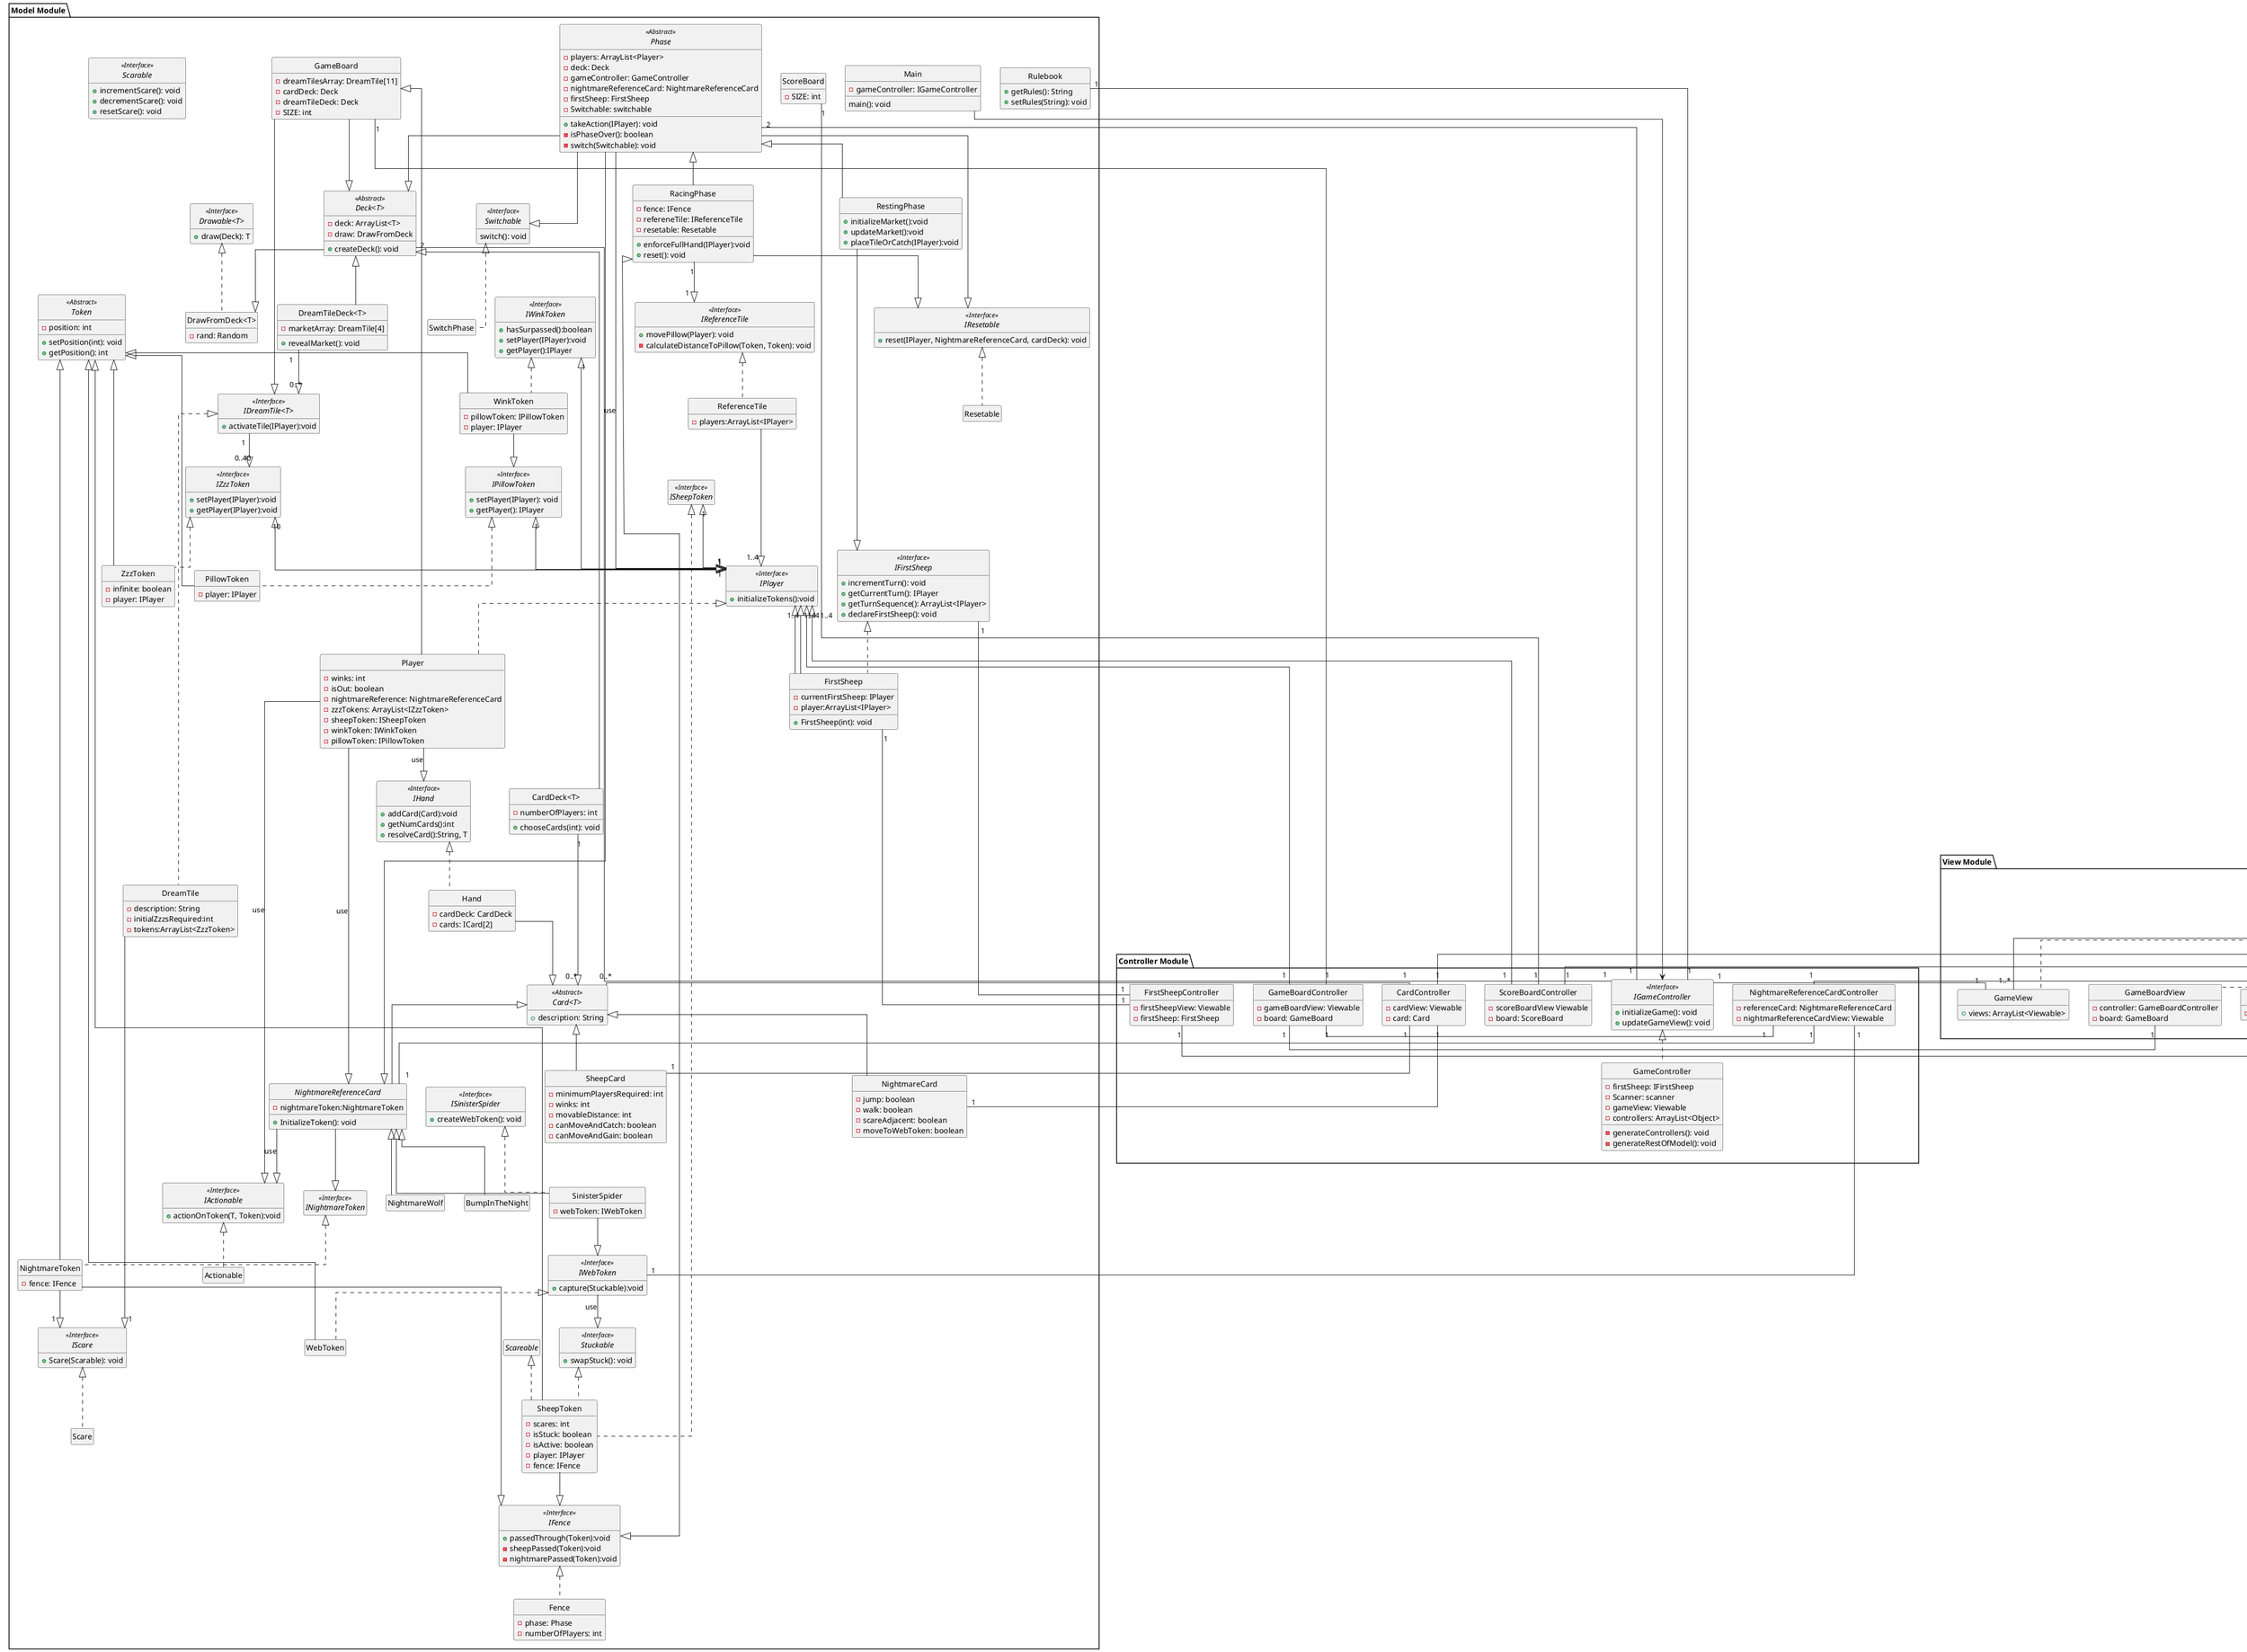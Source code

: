 @startuml
'Configuration'

skinparam style strictuml
skinparam genericDisplay old
skinparam linetype polyline
skinparam linetype ortho
hide empty members


'Controller package'
package "Controller Module"  {
class GameBoardController {
  -gameBoardView: Viewable
  -board: GameBoard
}

class ScoreBoardController {
    -scoreBoardView Viewable
    -board: ScoreBoard
}

class CardController {
    -cardView: Viewable
    -card: Card
}


class NightmareReferenceCardController {
    -referenceCard: NightmareReferenceCard
    -nightmarReferenceCardView: Viewable
}

class GameController{
    - firstSheep: IFirstSheep
    - Scanner: scanner
    - gameView: Viewable
    - controllers: ArrayList<Object>

    - generateControllers(): void
    - generateRestOfModel(): void
}
'TODO: Figure out where to initialize those 4 classes (probably not in the IGameController as we can't pass Model objects through the Controllers)'
'Phase, Deck, Rulebook'
'IPlayer is created by First Sheep Controller. Phase knows IFirstSheep (and is created by IFirstSheep), and Phase knows NightmareReferenceCard'
'Possibilities: Player shows "you are out", Phase shows current phase, Deck shows Deck, and Rulebook just shows the rule'
class FirstSheepController {
    -firstSheepView: Viewable
    -firstSheep: FirstSheep
}
interface IGameController<<Interface>>{
    + initializeGame(): void
    + updateGameView(): void
}
class GameController implements IGameController

}


'View package'
package "View Module"  {
class GameBoardView {
    -controller: GameBoardController
    -board: GameBoard
}

interface Viewable<<Interface>> {
    + display(): void
    + requestUpdate(): void
    + input(): void
}
class NightmareReferenceCardView {
    -controller: NightmareReferenceCardController
}

class CardView {
    - Controller: CardController
}
class ScoreBoardView {
    -controller: ScoreBoardController
}
class FirstSheepView {
    -controller: FirstSheepController
}

class GameView{
    + views: ArrayList<Viewable>
}

class NightmareReferenceCardView implements Viewable
class GameView implements Viewable
class CardView implements Viewable
class GameBoardView implements Viewable
class ScoreBoardView implements Viewable
class NightmareReferenceCardView implements Viewable
class FirstSheepView implements Viewable
}






package "Model Module"{
GameBoard "1"-"1" GameBoardController

class GameBoard {
  -dreamTilesArray: DreamTile[11]
  -cardDeck: Deck
  -dreamTileDeck: Deck
  -SIZE: int
}


class ScoreBoard {
  -SIZE: int
}



'TODO: Change this'
abstract class Deck<T><<Abstract>> {
  - deck: ArrayList<T>
  - draw: DrawFromDeck
  + createDeck(): void
}

interface Drawable<T><<Interface>>{
    + draw(Deck): T
}

class DrawFromDeck<T> implements Drawable{
    - rand: Random
}

class CardDeck<T> {
  -numberOfPlayers: int
  +chooseCards(int): void
}

class DreamTileDeck<T> {
  +revealMarket(): void
  -marketArray: DreamTile[4]
}

class CardDeck extends Deck
class DreamTileDeck extends Deck

abstract class Card<T><<Abstract>>  {
  + description: String
}


class SheepCard {
  - minimumPlayersRequired: int
  - winks: int
  - movableDistance: int
  - canMoveAndCatch: boolean
  - canMoveAndGain: boolean
}

class NightmareCard {
  -jump: boolean
  -walk: boolean
  -scareAdjacent: boolean
  -moveToWebToken: boolean
}

class SheepCard extends Card
class NightmareCard extends Card
class NightmareReferenceCard extends Card


abstract class NightmareReferenceCard {
    -nightmareToken:NightmareToken
    + InitializeToken(): void
}


class NightmareWolf {

}
interface ISinisterSpider<<Interface>> {
    + createWebToken(): void
}
class SinisterSpider implements ISinisterSpider {
    - webToken: IWebToken
}

class BumpInTheNight {

}
class NightmareWolf extends NightmareReferenceCard
class SinisterSpider extends NightmareReferenceCard
class BumpInTheNight extends NightmareReferenceCard


interface IDreamTile<T><<Interface>> {
    +activateTile(IPlayer):void
}

class DreamTile implements IDreamTile{
    - description: String
    - initialZzzsRequired:int
    -tokens:ArrayList<ZzzToken>
}


abstract class Token<<Abstract>>  {
  - position: int
  + setPosition(int): void
  + getPosition(): int
}

interface IZzzToken<<Interface>> {
    +setPlayer(IPlayer):void
    +getPlayer(IPlayer):void
}

class ZzzToken implements IZzzToken {
  -infinite: boolean
  -player: IPlayer
}

interface ISheepToken <<Interface>> {
}

class SheepToken extends Token implements ISheepToken, Scareable, Stuckable {
    -scares: int
    -isStuck: boolean
    -isActive: boolean
    -player: IPlayer
    -fence: IFence
}

interface INightmareToken <<Interface>>{
}

class NightmareToken implements INightmareToken{
    -fence: IFence
}

interface IPillowToken <<Interface>> {
    + setPlayer(IPlayer): void
    + getPlayer(): IPlayer
}

class PillowToken implements IPillowToken{
    - player: IPlayer
}

interface IWinkToken <<Interface>> {
    +hasSurpassed():boolean
    +setPlayer(IPlayer):void
    +getPlayer():IPlayer
}

class WinkToken  implements IWinkToken{
    -pillowToken: IPillowToken
    -player: IPlayer
}

interface IWebToken <<Interface>> {
    +capture(Stuckable):void
}

class WebToken implements IWebToken{
}

class ZzzToken extends Token
class PillowToken extends Token
class NightmareToken extends Token
class WinkToken extends Token
class WebToken extends Token




interface Scarable <<Interface>> {
    +incrementScare(): void
    +decrementScare(): void
    +resetScare(): void
}

interface IScare <<Interface>>{
    +Scare(Scarable): void
}

class Scare implements IScare{
}

interface Stuckable <<Interface>>{
    +swapStuck(): void
}


interface IPlayer<<Interface>> {
    +initializeTokens():void
}

class Player implements IPlayer {
    - winks: int
    - isOut: boolean
    - nightmareReference: NightmareReferenceCard
    - zzzTokens: ArrayList<IZzzToken>
    - sheepToken: ISheepToken
    - winkToken: IWinkToken
    - pillowToken: IPillowToken
}


interface IActionable <<Interface>> {
    +actionOnToken(T, Token):void
}
class Actionable  implements IActionable{

}



interface IHand<<Interface>> {
    +addCard(Card):void
    +getNumCards():int
    +resolveCard():String, T
}

class Hand implements IHand {
    -cardDeck: CardDeck
    -cards: ICard[2]
}



interface IFirstSheep<<Interface>> {
  + incrementTurn(): void
  + getCurrentTurn(): IPlayer
  + getTurnSequence(): ArrayList<IPlayer>
  + declareFirstSheep(): void
}


class FirstSheep implements IFirstSheep {
    -currentFirstSheep: IPlayer
    -player:ArrayList<IPlayer>
    + FirstSheep(int): void
}
'NOTE: Number of players is passed to FirstSheep(int)'



'TODO: Look into this'
abstract class Phase<<Abstract>> {
  - players: ArrayList<Player>
  - deck: Deck
  - gameController: GameController
  - nightmareReferenceCard: NightmareReferenceCard
  - firstSheep: FirstSheep
  - Switchable: switchable
  + takeAction(IPlayer): void
  - isPhaseOver(): boolean
  - switch(Switchable): void
}
'Everytime right after takeAction is performed, call firstSheep's incrementTurn. SIDE CASE to figure out: Double Dutch'
'In order to figure out isOut, we can have a iteration that occurs every time takeAction(IPlayer) is executed (as a block of code after that) which adds the values of the player's IsOut, if they are equal to the size of the array of Players, then every player is out.'

interface Switchable<<Interface>> {
    switch(): void
}

class SwitchPhase implements Switchable{

}

class RacingPhase extends Phase{
    -fence: IFence
    -refereneTile: IReferenceTile
    -resetable: Resetable
    + enforceFullHand(IPlayer):void
    + reset(): void
}

class RestingPhase extends Phase {
    +initializeMarket():void
    +updateMarket():void
    +placeTileOrCatch(IPlayer):void
}




interface IResetable<<Interface>> {
    +reset(IPlayer, NightmareReferenceCard, cardDeck): void
}

class Resetable implements IResetable {

}


class Main{
    -gameController: IGameController
    main(): void
}





class Rulebook {
    + getRules(): String
    + setRules(String): void
}





interface IFence<<Interface>> {
    + passedThrough(Token):void
    - sheepPassed(Token):void
    - nightmarePassed(Token):void
}

class Fence implements IFence {
    -phase: Phase
    -numberOfPlayers: int
}


interface IReferenceTile<<Interface>> {
    + movePillow(Player): void
    - calculateDistanceToPillow(Token, Token): void
}

class ReferenceTile implements IReferenceTile {
    -players:ArrayList<IPlayer>
}



"View Module" -[hidden]- "Controller Module"
GameBoardView "1"-"1" GameBoardController

ScoreBoard "1"-"1" ScoreBoardController
ScoreBoardView "1"-"1" ScoreBoardController


CardView "1"-"1" CardController

'TODO: Look into this'
CardController "1"-"0..* " Card


SheepCard "1"-"1" CardController
NightmareCard "1"-"1" CardController

NightmareReferenceCard "1" - "1" NightmareReferenceCardController
NightmareReferenceCardView "1" - "1" NightmareReferenceCardController


NightmareReferenceCard --|> INightmareToken


Player --|> IActionable: use
NightmareReferenceCard --|> IActionable:use

Hand --|> Card


FirstSheep "1" - "1" FirstSheepController
FirstSheepView "1" - "1" FirstSheepController

RestingPhase --|> IFirstSheep
RacingPhase <|--|> IFence
RacingPhase "1"--|>"1" IReferenceTile
RacingPhase --|> IResetable

Main -> IGameController
GameView "1..* " --> "6..* " Viewable
GameView "1"-"1" IGameController
Rulebook "1" - "1" IGameController
Phase "2"-"1" IGameController
Phase --|> IPlayer: use

IPlayer "1..4"<|-- FirstSheep
IFirstSheep "1"-"1" FirstSheepController
Deck "2"-"1" IGameController
NightmareReferenceCardController "1"-"1" GameBoardController
NightmareReferenceCardController "1"-"1" IWebToken
Player --|> NightmareReferenceCard: use
GameBoardController "1"--|>"1..4" IPlayer
ScoreBoardController "1"--|>"1..4" IPlayer
IWinkToken "1"<|--|>"1" IPlayer
FirstSheep --|>"1..4" IPlayer
ISheepToken "1"<|--|>"1" IPlayer
IPillowToken "1"<|--|>"1" IPlayer
IZzzToken "10" <|--|> "1"IPlayer
ReferenceTile --|>"1..4" IPlayer
NightmareToken --|> IFence
WinkToken --|> IPillowToken
IDreamTile "1"--|>"0..40" IZzzToken
DreamTileDeck "1"--|>"0..* " IDreamTile
Phase --|> IResetable


Phase --|> NightmareReferenceCard
SinisterSpider --|> IWebToken
Phase --|> Deck
GameBoard --|> Deck

CardDeck "1"--|>"0..* " Card


Player --|> GameBoard
GameBoard --|> IDreamTile
IWebToken --|> Stuckable:use
SheepToken --|> IFence

NightmareToken --|>"1" IScare
DreamTile --|>"1" IScare

Player --|> IHand: use

Deck --|> DrawFromDeck


'TODO: Switchable connection'
Phase --|> Switchable




}



@enduml
